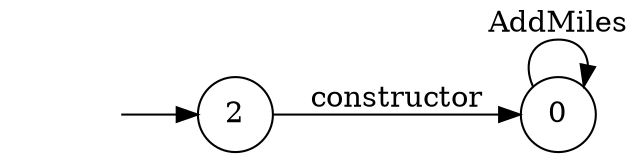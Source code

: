 digraph "Dapp-Automata-data/fuzzer/testnetdata-model-rq1/FrequentFlyerRewardsCalculator/contractorplus" {
	graph [rankdir=LR]
	"" [label="" shape=plaintext]
	2 [label=2 shape=circle]
	0 [label=0 shape=circle]
	"" -> 2 [label=""]
	0 -> 0 [label=AddMiles]
	2 -> 0 [label=constructor]
}
